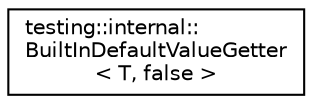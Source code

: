digraph "Иерархия классов. Графический вид."
{
 // LATEX_PDF_SIZE
  edge [fontname="Helvetica",fontsize="10",labelfontname="Helvetica",labelfontsize="10"];
  node [fontname="Helvetica",fontsize="10",shape=record];
  rankdir="LR";
  Node0 [label="testing::internal::\lBuiltInDefaultValueGetter\l\< T, false \>",height=0.2,width=0.4,color="black", fillcolor="white", style="filled",URL="$structtesting_1_1internal_1_1BuiltInDefaultValueGetter_3_01T_00_01false_01_4.html",tooltip=" "];
}
